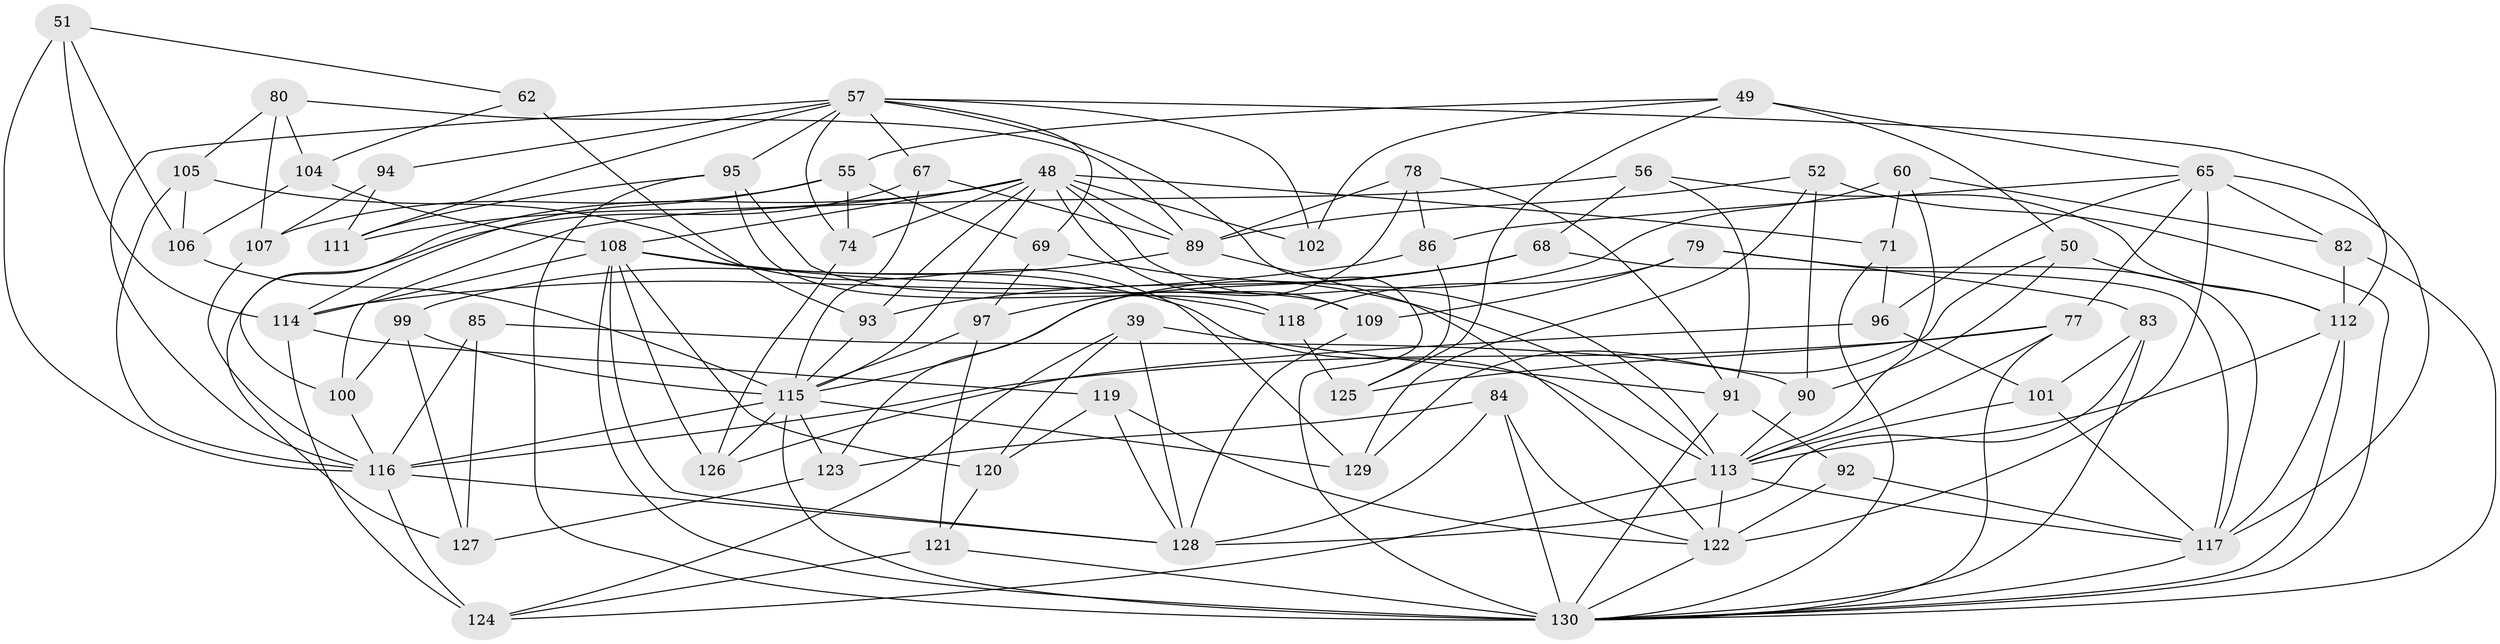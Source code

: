 // original degree distribution, {4: 1.0}
// Generated by graph-tools (version 1.1) at 2025/58/03/09/25 04:58:52]
// undirected, 65 vertices, 166 edges
graph export_dot {
graph [start="1"]
  node [color=gray90,style=filled];
  39;
  48 [super="+14+42+40"];
  49 [super="+26"];
  50;
  51;
  52;
  55 [super="+47"];
  56;
  57 [super="+28+41"];
  60;
  62;
  65 [super="+24+43"];
  67;
  68;
  69;
  71;
  74;
  77 [super="+45+58"];
  78;
  79;
  80;
  82 [super="+1"];
  83;
  84 [super="+63"];
  85;
  86;
  89 [super="+4+17"];
  90;
  91 [super="+53"];
  92;
  93 [super="+34"];
  94;
  95 [super="+44"];
  96;
  97;
  99 [super="+76"];
  100;
  101;
  102;
  104;
  105;
  106;
  107;
  108 [super="+73"];
  109;
  111 [super="+88"];
  112 [super="+2+46"];
  113 [super="+7+15+98"];
  114 [super="+13+110"];
  115 [super="+19+75+31+72+64"];
  116 [super="+16+81"];
  117 [super="+59"];
  118;
  119;
  120;
  121;
  122 [super="+27+33"];
  123;
  124 [super="+8+29"];
  125;
  126;
  127 [super="+12"];
  128 [super="+30+70"];
  129;
  130 [super="+54+37+103+66"];
  39 -- 120;
  39 -- 91;
  39 -- 124;
  39 -- 128;
  48 -- 102 [weight=2];
  48 -- 109;
  48 -- 113 [weight=2];
  48 -- 74;
  48 -- 127;
  48 -- 111;
  48 -- 71;
  48 -- 89 [weight=2];
  48 -- 108;
  48 -- 93;
  48 -- 115;
  49 -- 50;
  49 -- 102;
  49 -- 65 [weight=2];
  49 -- 125;
  49 -- 55;
  50 -- 90;
  50 -- 129;
  50 -- 112;
  51 -- 62;
  51 -- 106;
  51 -- 116;
  51 -- 114;
  52 -- 129;
  52 -- 90;
  52 -- 89;
  52 -- 130;
  55 -- 74;
  55 -- 114 [weight=2];
  55 -- 107;
  55 -- 69;
  56 -- 68;
  56 -- 100;
  56 -- 91;
  56 -- 112;
  57 -- 102;
  57 -- 95;
  57 -- 112 [weight=2];
  57 -- 74;
  57 -- 116 [weight=2];
  57 -- 67;
  57 -- 69;
  57 -- 111;
  57 -- 94;
  57 -- 130;
  60 -- 71;
  60 -- 82;
  60 -- 113;
  60 -- 115;
  62 -- 93 [weight=2];
  62 -- 104;
  65 -- 96;
  65 -- 122 [weight=2];
  65 -- 77 [weight=2];
  65 -- 82;
  65 -- 86;
  65 -- 117;
  67 -- 100;
  67 -- 89;
  67 -- 115;
  68 -- 117;
  68 -- 93;
  68 -- 97;
  69 -- 97;
  69 -- 113;
  71 -- 96;
  71 -- 130;
  74 -- 126;
  77 -- 125;
  77 -- 113 [weight=2];
  77 -- 116 [weight=2];
  77 -- 130;
  78 -- 89;
  78 -- 123;
  78 -- 91;
  78 -- 86;
  79 -- 83;
  79 -- 118;
  79 -- 109;
  79 -- 117;
  80 -- 105;
  80 -- 104;
  80 -- 107;
  80 -- 89;
  82 -- 112 [weight=3];
  82 -- 130;
  83 -- 128;
  83 -- 101;
  83 -- 130;
  84 -- 128 [weight=2];
  84 -- 122;
  84 -- 123;
  84 -- 130 [weight=2];
  85 -- 127 [weight=2];
  85 -- 90;
  85 -- 116;
  86 -- 125;
  86 -- 114;
  89 -- 122;
  89 -- 99;
  90 -- 113;
  91 -- 92 [weight=2];
  91 -- 130;
  92 -- 122;
  92 -- 117;
  93 -- 115 [weight=2];
  94 -- 107;
  94 -- 111 [weight=2];
  95 -- 118;
  95 -- 111 [weight=2];
  95 -- 109;
  95 -- 130;
  96 -- 101;
  96 -- 126;
  97 -- 121;
  97 -- 115;
  99 -- 127 [weight=2];
  99 -- 115 [weight=2];
  99 -- 100;
  100 -- 116;
  101 -- 117;
  101 -- 113;
  104 -- 106;
  104 -- 108;
  105 -- 129;
  105 -- 106;
  105 -- 116;
  106 -- 115;
  107 -- 116;
  108 -- 128;
  108 -- 130 [weight=2];
  108 -- 113;
  108 -- 114;
  108 -- 118;
  108 -- 120;
  108 -- 126;
  109 -- 128;
  112 -- 117;
  112 -- 113;
  112 -- 130;
  113 -- 124 [weight=2];
  113 -- 122;
  113 -- 117;
  114 -- 124 [weight=2];
  114 -- 119;
  115 -- 116 [weight=2];
  115 -- 129;
  115 -- 123;
  115 -- 130 [weight=2];
  115 -- 126;
  116 -- 124 [weight=2];
  116 -- 128;
  117 -- 130;
  118 -- 125;
  119 -- 120;
  119 -- 122;
  119 -- 128;
  120 -- 121;
  121 -- 124;
  121 -- 130;
  122 -- 130;
  123 -- 127;
}
